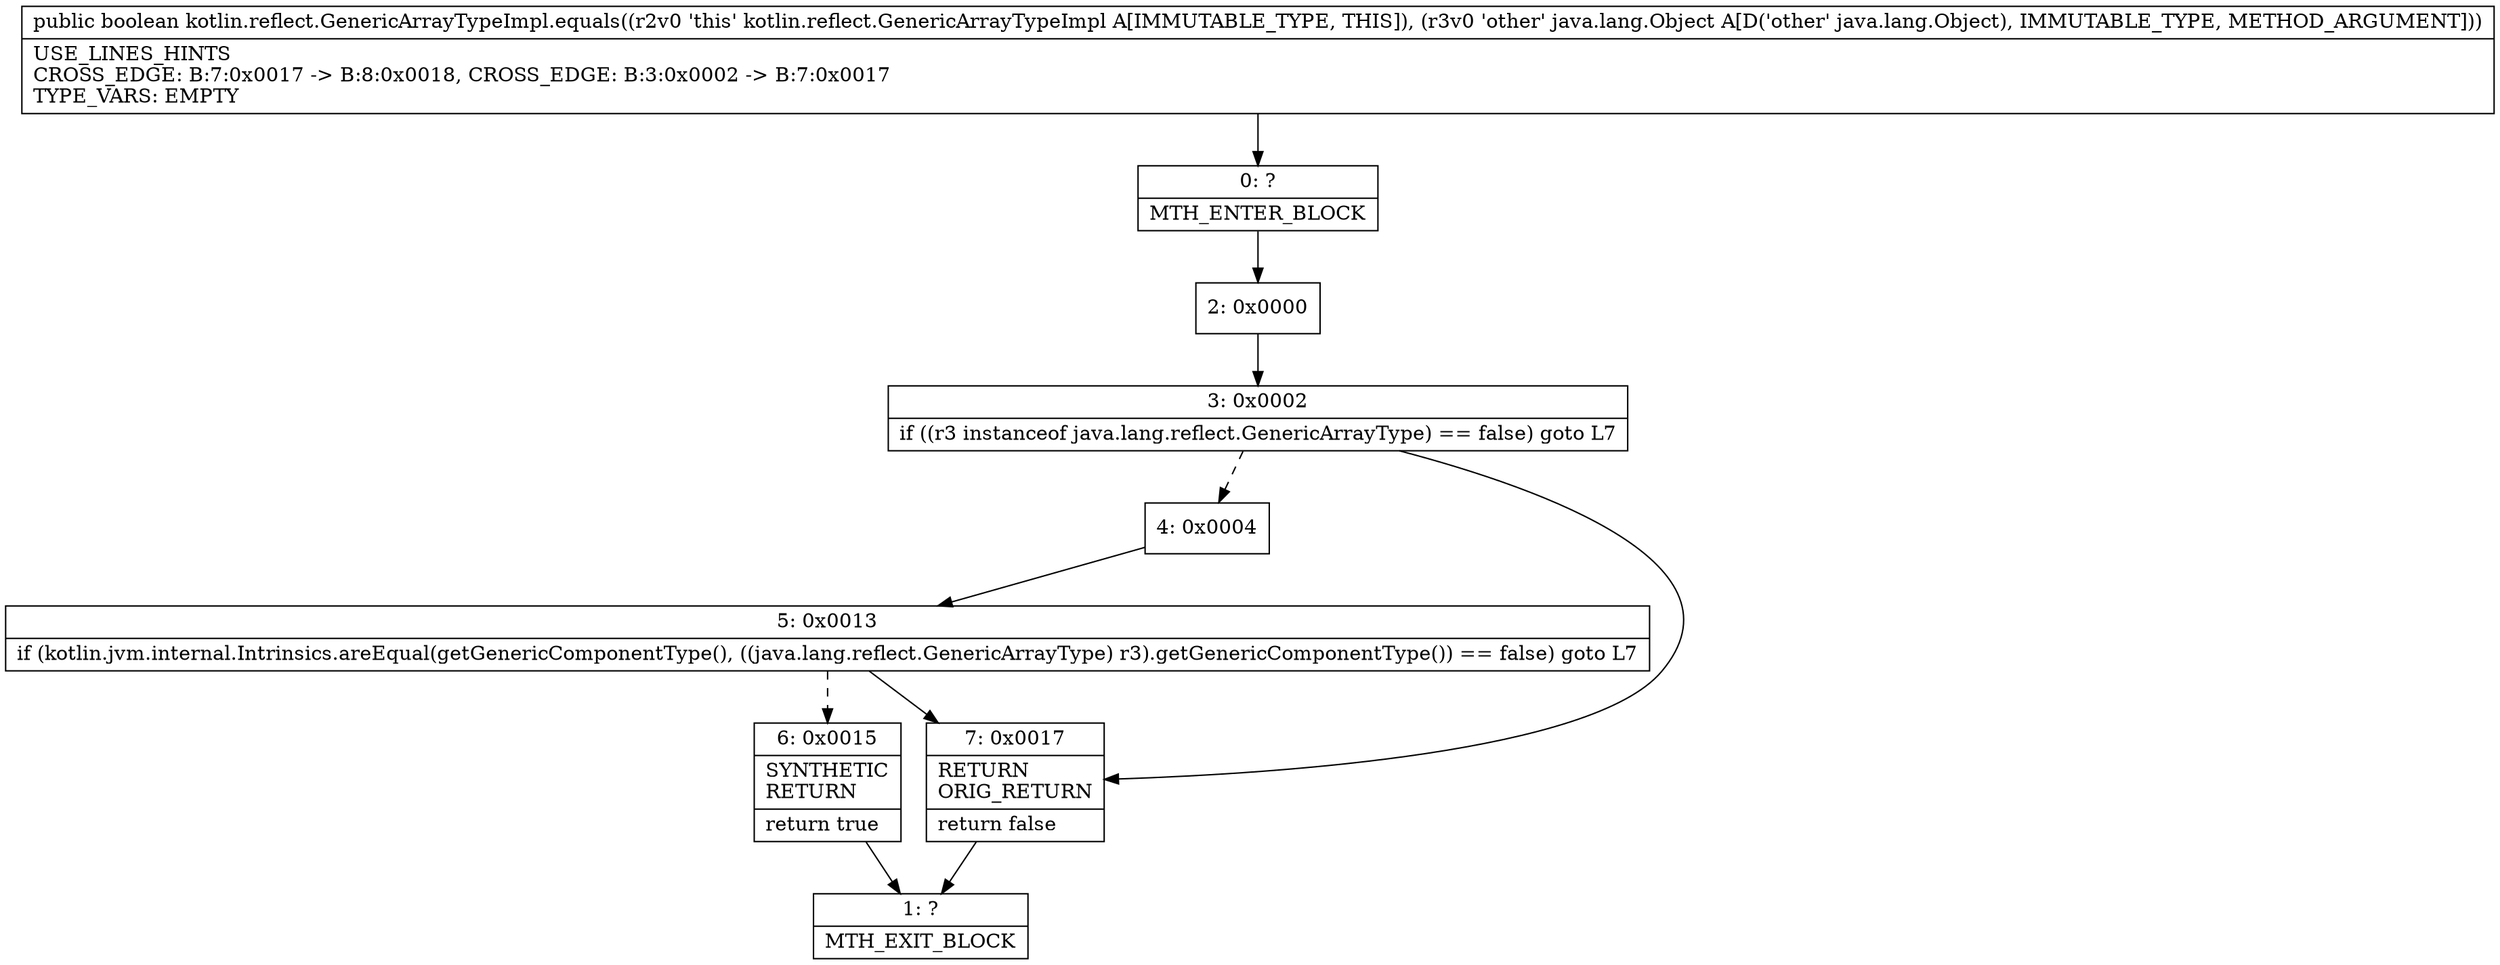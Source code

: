 digraph "CFG forkotlin.reflect.GenericArrayTypeImpl.equals(Ljava\/lang\/Object;)Z" {
Node_0 [shape=record,label="{0\:\ ?|MTH_ENTER_BLOCK\l}"];
Node_2 [shape=record,label="{2\:\ 0x0000}"];
Node_3 [shape=record,label="{3\:\ 0x0002|if ((r3 instanceof java.lang.reflect.GenericArrayType) == false) goto L7\l}"];
Node_4 [shape=record,label="{4\:\ 0x0004}"];
Node_5 [shape=record,label="{5\:\ 0x0013|if (kotlin.jvm.internal.Intrinsics.areEqual(getGenericComponentType(), ((java.lang.reflect.GenericArrayType) r3).getGenericComponentType()) == false) goto L7\l}"];
Node_6 [shape=record,label="{6\:\ 0x0015|SYNTHETIC\lRETURN\l|return true\l}"];
Node_1 [shape=record,label="{1\:\ ?|MTH_EXIT_BLOCK\l}"];
Node_7 [shape=record,label="{7\:\ 0x0017|RETURN\lORIG_RETURN\l|return false\l}"];
MethodNode[shape=record,label="{public boolean kotlin.reflect.GenericArrayTypeImpl.equals((r2v0 'this' kotlin.reflect.GenericArrayTypeImpl A[IMMUTABLE_TYPE, THIS]), (r3v0 'other' java.lang.Object A[D('other' java.lang.Object), IMMUTABLE_TYPE, METHOD_ARGUMENT]))  | USE_LINES_HINTS\lCROSS_EDGE: B:7:0x0017 \-\> B:8:0x0018, CROSS_EDGE: B:3:0x0002 \-\> B:7:0x0017\lTYPE_VARS: EMPTY\l}"];
MethodNode -> Node_0;Node_0 -> Node_2;
Node_2 -> Node_3;
Node_3 -> Node_4[style=dashed];
Node_3 -> Node_7;
Node_4 -> Node_5;
Node_5 -> Node_6[style=dashed];
Node_5 -> Node_7;
Node_6 -> Node_1;
Node_7 -> Node_1;
}

